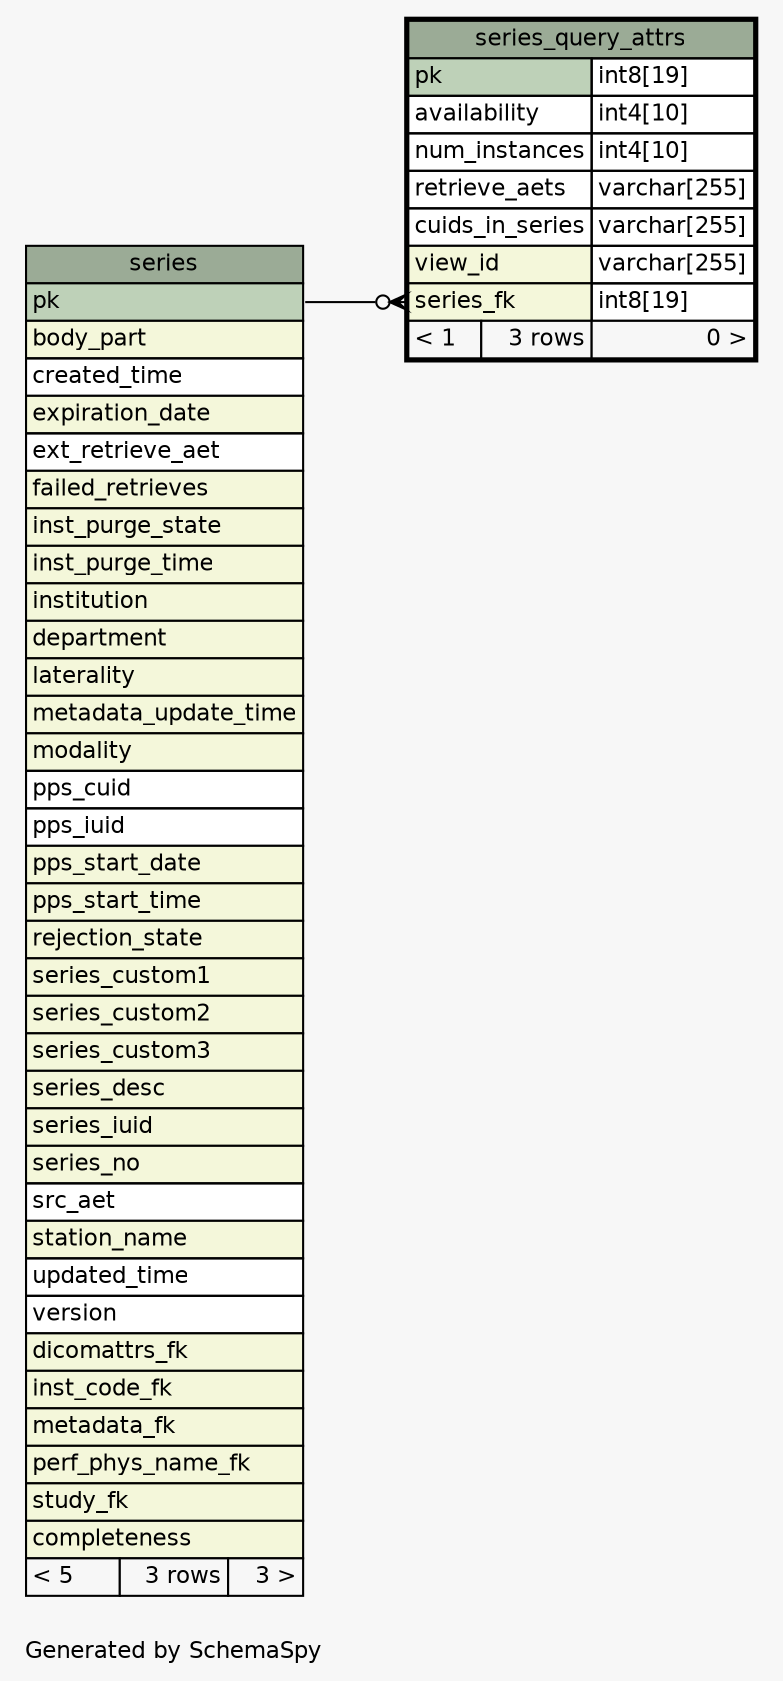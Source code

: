 // dot 2.38.0 on Linux 4.4.0-66-generic
// SchemaSpy rev 590
digraph "oneDegreeRelationshipsDiagram" {
  graph [
    rankdir="RL"
    bgcolor="#f7f7f7"
    label="\nGenerated by SchemaSpy"
    labeljust="l"
    nodesep="0.18"
    ranksep="0.46"
    fontname="Helvetica"
    fontsize="11"
  ];
  node [
    fontname="Helvetica"
    fontsize="11"
    shape="plaintext"
  ];
  edge [
    arrowsize="0.8"
  ];
  "series_query_attrs":"series_fk":w -> "series":"pk":e [arrowhead=none dir=back arrowtail=crowodot];
  "series" [
    label=<
    <TABLE BORDER="0" CELLBORDER="1" CELLSPACING="0" BGCOLOR="#ffffff">
      <TR><TD COLSPAN="3" BGCOLOR="#9bab96" ALIGN="CENTER">series</TD></TR>
      <TR><TD PORT="pk" COLSPAN="3" BGCOLOR="#bed1b8" ALIGN="LEFT">pk</TD></TR>
      <TR><TD PORT="body_part" COLSPAN="3" BGCOLOR="#f4f7da" ALIGN="LEFT">body_part</TD></TR>
      <TR><TD PORT="created_time" COLSPAN="3" ALIGN="LEFT">created_time</TD></TR>
      <TR><TD PORT="expiration_date" COLSPAN="3" BGCOLOR="#f4f7da" ALIGN="LEFT">expiration_date</TD></TR>
      <TR><TD PORT="ext_retrieve_aet" COLSPAN="3" ALIGN="LEFT">ext_retrieve_aet</TD></TR>
      <TR><TD PORT="failed_retrieves" COLSPAN="3" BGCOLOR="#f4f7da" ALIGN="LEFT">failed_retrieves</TD></TR>
      <TR><TD PORT="inst_purge_state" COLSPAN="3" BGCOLOR="#f4f7da" ALIGN="LEFT">inst_purge_state</TD></TR>
      <TR><TD PORT="inst_purge_time" COLSPAN="3" BGCOLOR="#f4f7da" ALIGN="LEFT">inst_purge_time</TD></TR>
      <TR><TD PORT="institution" COLSPAN="3" BGCOLOR="#f4f7da" ALIGN="LEFT">institution</TD></TR>
      <TR><TD PORT="department" COLSPAN="3" BGCOLOR="#f4f7da" ALIGN="LEFT">department</TD></TR>
      <TR><TD PORT="laterality" COLSPAN="3" BGCOLOR="#f4f7da" ALIGN="LEFT">laterality</TD></TR>
      <TR><TD PORT="metadata_update_time" COLSPAN="3" BGCOLOR="#f4f7da" ALIGN="LEFT">metadata_update_time</TD></TR>
      <TR><TD PORT="modality" COLSPAN="3" BGCOLOR="#f4f7da" ALIGN="LEFT">modality</TD></TR>
      <TR><TD PORT="pps_cuid" COLSPAN="3" ALIGN="LEFT">pps_cuid</TD></TR>
      <TR><TD PORT="pps_iuid" COLSPAN="3" ALIGN="LEFT">pps_iuid</TD></TR>
      <TR><TD PORT="pps_start_date" COLSPAN="3" BGCOLOR="#f4f7da" ALIGN="LEFT">pps_start_date</TD></TR>
      <TR><TD PORT="pps_start_time" COLSPAN="3" BGCOLOR="#f4f7da" ALIGN="LEFT">pps_start_time</TD></TR>
      <TR><TD PORT="rejection_state" COLSPAN="3" BGCOLOR="#f4f7da" ALIGN="LEFT">rejection_state</TD></TR>
      <TR><TD PORT="series_custom1" COLSPAN="3" BGCOLOR="#f4f7da" ALIGN="LEFT">series_custom1</TD></TR>
      <TR><TD PORT="series_custom2" COLSPAN="3" BGCOLOR="#f4f7da" ALIGN="LEFT">series_custom2</TD></TR>
      <TR><TD PORT="series_custom3" COLSPAN="3" BGCOLOR="#f4f7da" ALIGN="LEFT">series_custom3</TD></TR>
      <TR><TD PORT="series_desc" COLSPAN="3" BGCOLOR="#f4f7da" ALIGN="LEFT">series_desc</TD></TR>
      <TR><TD PORT="series_iuid" COLSPAN="3" BGCOLOR="#f4f7da" ALIGN="LEFT">series_iuid</TD></TR>
      <TR><TD PORT="series_no" COLSPAN="3" BGCOLOR="#f4f7da" ALIGN="LEFT">series_no</TD></TR>
      <TR><TD PORT="src_aet" COLSPAN="3" ALIGN="LEFT">src_aet</TD></TR>
      <TR><TD PORT="station_name" COLSPAN="3" BGCOLOR="#f4f7da" ALIGN="LEFT">station_name</TD></TR>
      <TR><TD PORT="updated_time" COLSPAN="3" ALIGN="LEFT">updated_time</TD></TR>
      <TR><TD PORT="version" COLSPAN="3" ALIGN="LEFT">version</TD></TR>
      <TR><TD PORT="dicomattrs_fk" COLSPAN="3" BGCOLOR="#f4f7da" ALIGN="LEFT">dicomattrs_fk</TD></TR>
      <TR><TD PORT="inst_code_fk" COLSPAN="3" BGCOLOR="#f4f7da" ALIGN="LEFT">inst_code_fk</TD></TR>
      <TR><TD PORT="metadata_fk" COLSPAN="3" BGCOLOR="#f4f7da" ALIGN="LEFT">metadata_fk</TD></TR>
      <TR><TD PORT="perf_phys_name_fk" COLSPAN="3" BGCOLOR="#f4f7da" ALIGN="LEFT">perf_phys_name_fk</TD></TR>
      <TR><TD PORT="study_fk" COLSPAN="3" BGCOLOR="#f4f7da" ALIGN="LEFT">study_fk</TD></TR>
      <TR><TD PORT="completeness" COLSPAN="3" BGCOLOR="#f4f7da" ALIGN="LEFT">completeness</TD></TR>
      <TR><TD ALIGN="LEFT" BGCOLOR="#f7f7f7">&lt; 5</TD><TD ALIGN="RIGHT" BGCOLOR="#f7f7f7">3 rows</TD><TD ALIGN="RIGHT" BGCOLOR="#f7f7f7">3 &gt;</TD></TR>
    </TABLE>>
    URL="series.html"
    tooltip="series"
  ];
  "series_query_attrs" [
    label=<
    <TABLE BORDER="2" CELLBORDER="1" CELLSPACING="0" BGCOLOR="#ffffff">
      <TR><TD COLSPAN="3" BGCOLOR="#9bab96" ALIGN="CENTER">series_query_attrs</TD></TR>
      <TR><TD PORT="pk" COLSPAN="2" BGCOLOR="#bed1b8" ALIGN="LEFT">pk</TD><TD PORT="pk.type" ALIGN="LEFT">int8[19]</TD></TR>
      <TR><TD PORT="availability" COLSPAN="2" ALIGN="LEFT">availability</TD><TD PORT="availability.type" ALIGN="LEFT">int4[10]</TD></TR>
      <TR><TD PORT="num_instances" COLSPAN="2" ALIGN="LEFT">num_instances</TD><TD PORT="num_instances.type" ALIGN="LEFT">int4[10]</TD></TR>
      <TR><TD PORT="retrieve_aets" COLSPAN="2" ALIGN="LEFT">retrieve_aets</TD><TD PORT="retrieve_aets.type" ALIGN="LEFT">varchar[255]</TD></TR>
      <TR><TD PORT="cuids_in_series" COLSPAN="2" ALIGN="LEFT">cuids_in_series</TD><TD PORT="cuids_in_series.type" ALIGN="LEFT">varchar[255]</TD></TR>
      <TR><TD PORT="view_id" COLSPAN="2" BGCOLOR="#f4f7da" ALIGN="LEFT">view_id</TD><TD PORT="view_id.type" ALIGN="LEFT">varchar[255]</TD></TR>
      <TR><TD PORT="series_fk" COLSPAN="2" BGCOLOR="#f4f7da" ALIGN="LEFT">series_fk</TD><TD PORT="series_fk.type" ALIGN="LEFT">int8[19]</TD></TR>
      <TR><TD ALIGN="LEFT" BGCOLOR="#f7f7f7">&lt; 1</TD><TD ALIGN="RIGHT" BGCOLOR="#f7f7f7">3 rows</TD><TD ALIGN="RIGHT" BGCOLOR="#f7f7f7">0 &gt;</TD></TR>
    </TABLE>>
    URL="series_query_attrs.html"
    tooltip="series_query_attrs"
  ];
}
